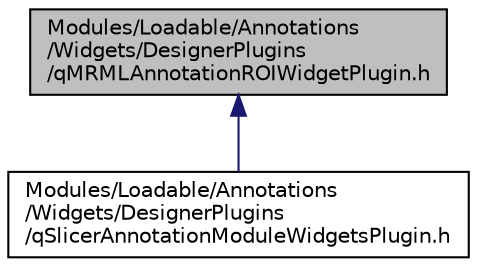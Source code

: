 digraph "Modules/Loadable/Annotations/Widgets/DesignerPlugins/qMRMLAnnotationROIWidgetPlugin.h"
{
  bgcolor="transparent";
  edge [fontname="Helvetica",fontsize="10",labelfontname="Helvetica",labelfontsize="10"];
  node [fontname="Helvetica",fontsize="10",shape=record];
  Node5 [label="Modules/Loadable/Annotations\l/Widgets/DesignerPlugins\l/qMRMLAnnotationROIWidgetPlugin.h",height=0.2,width=0.4,color="black", fillcolor="grey75", style="filled", fontcolor="black"];
  Node5 -> Node6 [dir="back",color="midnightblue",fontsize="10",style="solid",fontname="Helvetica"];
  Node6 [label="Modules/Loadable/Annotations\l/Widgets/DesignerPlugins\l/qSlicerAnnotationModuleWidgetsPlugin.h",height=0.2,width=0.4,color="black",URL="$qSlicerAnnotationModuleWidgetsPlugin_8h.html"];
}
